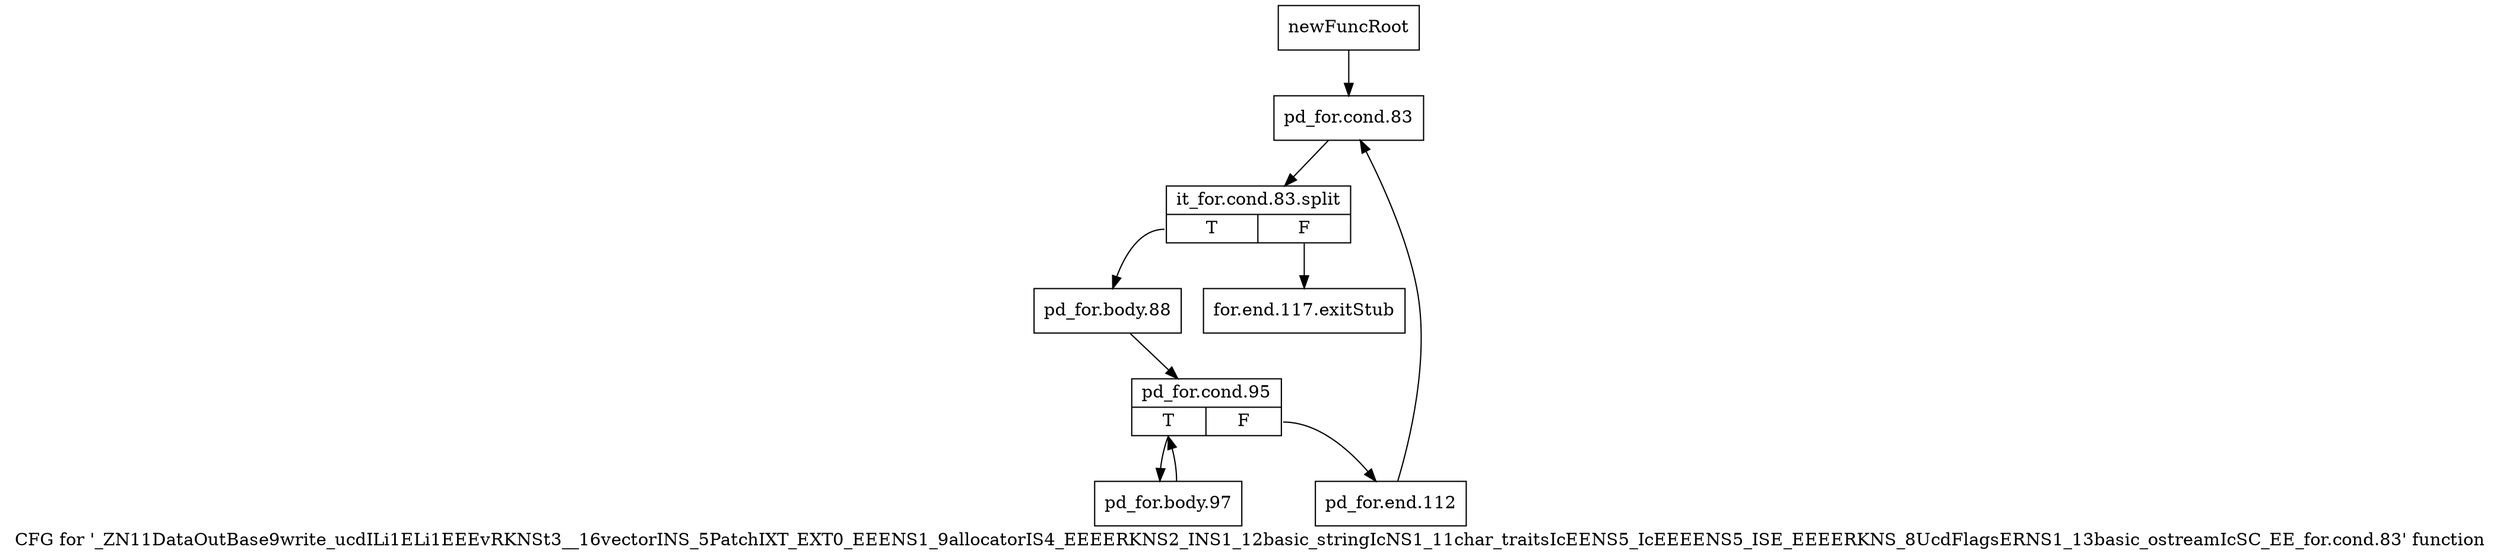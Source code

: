digraph "CFG for '_ZN11DataOutBase9write_ucdILi1ELi1EEEvRKNSt3__16vectorINS_5PatchIXT_EXT0_EEENS1_9allocatorIS4_EEEERKNS2_INS1_12basic_stringIcNS1_11char_traitsIcEENS5_IcEEEENS5_ISE_EEEERKNS_8UcdFlagsERNS1_13basic_ostreamIcSC_EE_for.cond.83' function" {
	label="CFG for '_ZN11DataOutBase9write_ucdILi1ELi1EEEvRKNSt3__16vectorINS_5PatchIXT_EXT0_EEENS1_9allocatorIS4_EEEERKNS2_INS1_12basic_stringIcNS1_11char_traitsIcEENS5_IcEEEENS5_ISE_EEEERKNS_8UcdFlagsERNS1_13basic_ostreamIcSC_EE_for.cond.83' function";

	Node0x8b9fb70 [shape=record,label="{newFuncRoot}"];
	Node0x8b9fb70 -> Node0x8b9fc10;
	Node0x8b9fbc0 [shape=record,label="{for.end.117.exitStub}"];
	Node0x8b9fc10 [shape=record,label="{pd_for.cond.83}"];
	Node0x8b9fc10 -> Node0xb7aff50;
	Node0xb7aff50 [shape=record,label="{it_for.cond.83.split|{<s0>T|<s1>F}}"];
	Node0xb7aff50:s0 -> Node0x8b9fc60;
	Node0xb7aff50:s1 -> Node0x8b9fbc0;
	Node0x8b9fc60 [shape=record,label="{pd_for.body.88}"];
	Node0x8b9fc60 -> Node0x8b9fcb0;
	Node0x8b9fcb0 [shape=record,label="{pd_for.cond.95|{<s0>T|<s1>F}}"];
	Node0x8b9fcb0:s0 -> Node0x8b9fd50;
	Node0x8b9fcb0:s1 -> Node0x8b9fd00;
	Node0x8b9fd00 [shape=record,label="{pd_for.end.112}"];
	Node0x8b9fd00 -> Node0x8b9fc10;
	Node0x8b9fd50 [shape=record,label="{pd_for.body.97}"];
	Node0x8b9fd50 -> Node0x8b9fcb0;
}
